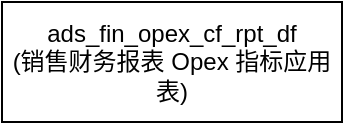 <mxfile version="22.1.17" type="github">
  <diagram name="第 1 页" id="qXMQpcFjAb9PFIhQsB_X">
    <mxGraphModel dx="1346" dy="755" grid="1" gridSize="10" guides="1" tooltips="1" connect="1" arrows="1" fold="1" page="1" pageScale="1" pageWidth="827" pageHeight="1169" math="0" shadow="0">
      <root>
        <mxCell id="0" />
        <mxCell id="1" parent="0" />
        <mxCell id="_QuhE1lit2_vzAkDeuf0-1" value="ads_fin_opex_cf_rpt_df&lt;br&gt;(销售财务报表 Opex 指标应用表)" style="rounded=0;whiteSpace=wrap;html=1;" vertex="1" parent="1">
          <mxGeometry x="620" y="340" width="170" height="60" as="geometry" />
        </mxCell>
      </root>
    </mxGraphModel>
  </diagram>
</mxfile>
